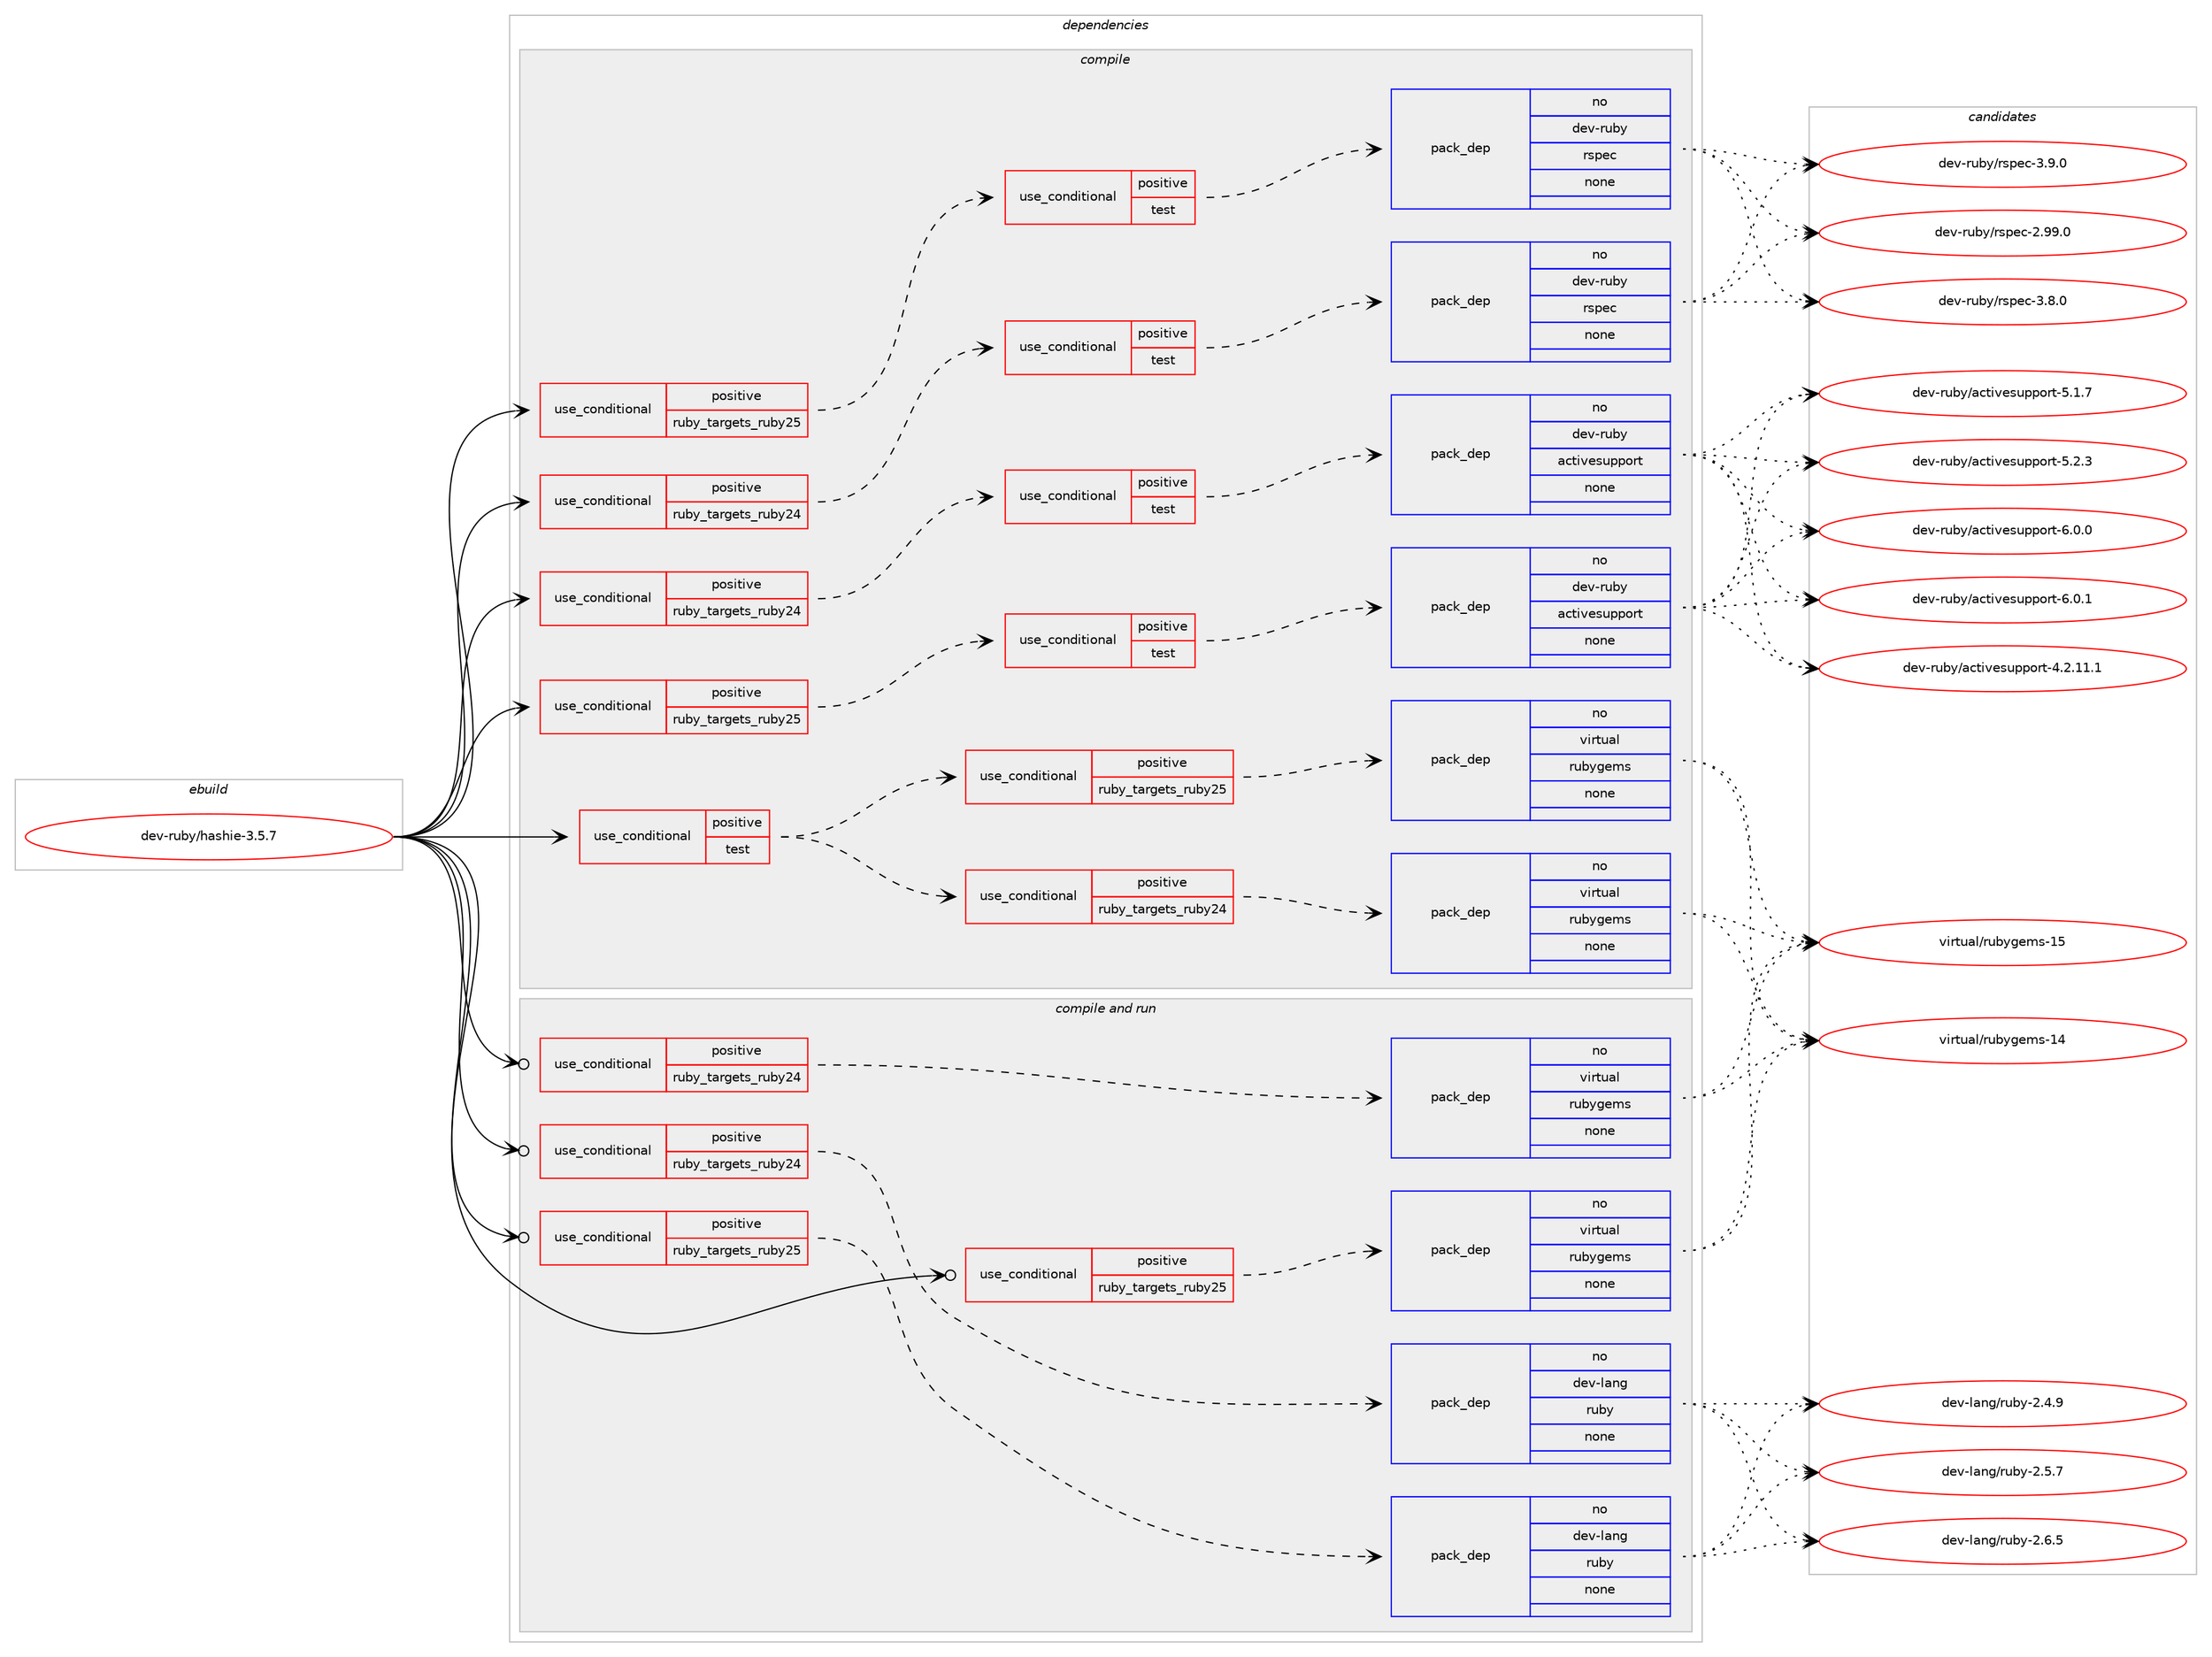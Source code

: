 digraph prolog {

# *************
# Graph options
# *************

newrank=true;
concentrate=true;
compound=true;
graph [rankdir=LR,fontname=Helvetica,fontsize=10,ranksep=1.5];#, ranksep=2.5, nodesep=0.2];
edge  [arrowhead=vee];
node  [fontname=Helvetica,fontsize=10];

# **********
# The ebuild
# **********

subgraph cluster_leftcol {
color=gray;
rank=same;
label=<<i>ebuild</i>>;
id [label="dev-ruby/hashie-3.5.7", color=red, width=4, href="../dev-ruby/hashie-3.5.7.svg"];
}

# ****************
# The dependencies
# ****************

subgraph cluster_midcol {
color=gray;
label=<<i>dependencies</i>>;
subgraph cluster_compile {
fillcolor="#eeeeee";
style=filled;
label=<<i>compile</i>>;
subgraph cond164577 {
dependency689580 [label=<<TABLE BORDER="0" CELLBORDER="1" CELLSPACING="0" CELLPADDING="4"><TR><TD ROWSPAN="3" CELLPADDING="10">use_conditional</TD></TR><TR><TD>positive</TD></TR><TR><TD>ruby_targets_ruby24</TD></TR></TABLE>>, shape=none, color=red];
subgraph cond164578 {
dependency689581 [label=<<TABLE BORDER="0" CELLBORDER="1" CELLSPACING="0" CELLPADDING="4"><TR><TD ROWSPAN="3" CELLPADDING="10">use_conditional</TD></TR><TR><TD>positive</TD></TR><TR><TD>test</TD></TR></TABLE>>, shape=none, color=red];
subgraph pack513036 {
dependency689582 [label=<<TABLE BORDER="0" CELLBORDER="1" CELLSPACING="0" CELLPADDING="4" WIDTH="220"><TR><TD ROWSPAN="6" CELLPADDING="30">pack_dep</TD></TR><TR><TD WIDTH="110">no</TD></TR><TR><TD>dev-ruby</TD></TR><TR><TD>activesupport</TD></TR><TR><TD>none</TD></TR><TR><TD></TD></TR></TABLE>>, shape=none, color=blue];
}
dependency689581:e -> dependency689582:w [weight=20,style="dashed",arrowhead="vee"];
}
dependency689580:e -> dependency689581:w [weight=20,style="dashed",arrowhead="vee"];
}
id:e -> dependency689580:w [weight=20,style="solid",arrowhead="vee"];
subgraph cond164579 {
dependency689583 [label=<<TABLE BORDER="0" CELLBORDER="1" CELLSPACING="0" CELLPADDING="4"><TR><TD ROWSPAN="3" CELLPADDING="10">use_conditional</TD></TR><TR><TD>positive</TD></TR><TR><TD>ruby_targets_ruby24</TD></TR></TABLE>>, shape=none, color=red];
subgraph cond164580 {
dependency689584 [label=<<TABLE BORDER="0" CELLBORDER="1" CELLSPACING="0" CELLPADDING="4"><TR><TD ROWSPAN="3" CELLPADDING="10">use_conditional</TD></TR><TR><TD>positive</TD></TR><TR><TD>test</TD></TR></TABLE>>, shape=none, color=red];
subgraph pack513037 {
dependency689585 [label=<<TABLE BORDER="0" CELLBORDER="1" CELLSPACING="0" CELLPADDING="4" WIDTH="220"><TR><TD ROWSPAN="6" CELLPADDING="30">pack_dep</TD></TR><TR><TD WIDTH="110">no</TD></TR><TR><TD>dev-ruby</TD></TR><TR><TD>rspec</TD></TR><TR><TD>none</TD></TR><TR><TD></TD></TR></TABLE>>, shape=none, color=blue];
}
dependency689584:e -> dependency689585:w [weight=20,style="dashed",arrowhead="vee"];
}
dependency689583:e -> dependency689584:w [weight=20,style="dashed",arrowhead="vee"];
}
id:e -> dependency689583:w [weight=20,style="solid",arrowhead="vee"];
subgraph cond164581 {
dependency689586 [label=<<TABLE BORDER="0" CELLBORDER="1" CELLSPACING="0" CELLPADDING="4"><TR><TD ROWSPAN="3" CELLPADDING="10">use_conditional</TD></TR><TR><TD>positive</TD></TR><TR><TD>ruby_targets_ruby25</TD></TR></TABLE>>, shape=none, color=red];
subgraph cond164582 {
dependency689587 [label=<<TABLE BORDER="0" CELLBORDER="1" CELLSPACING="0" CELLPADDING="4"><TR><TD ROWSPAN="3" CELLPADDING="10">use_conditional</TD></TR><TR><TD>positive</TD></TR><TR><TD>test</TD></TR></TABLE>>, shape=none, color=red];
subgraph pack513038 {
dependency689588 [label=<<TABLE BORDER="0" CELLBORDER="1" CELLSPACING="0" CELLPADDING="4" WIDTH="220"><TR><TD ROWSPAN="6" CELLPADDING="30">pack_dep</TD></TR><TR><TD WIDTH="110">no</TD></TR><TR><TD>dev-ruby</TD></TR><TR><TD>activesupport</TD></TR><TR><TD>none</TD></TR><TR><TD></TD></TR></TABLE>>, shape=none, color=blue];
}
dependency689587:e -> dependency689588:w [weight=20,style="dashed",arrowhead="vee"];
}
dependency689586:e -> dependency689587:w [weight=20,style="dashed",arrowhead="vee"];
}
id:e -> dependency689586:w [weight=20,style="solid",arrowhead="vee"];
subgraph cond164583 {
dependency689589 [label=<<TABLE BORDER="0" CELLBORDER="1" CELLSPACING="0" CELLPADDING="4"><TR><TD ROWSPAN="3" CELLPADDING="10">use_conditional</TD></TR><TR><TD>positive</TD></TR><TR><TD>ruby_targets_ruby25</TD></TR></TABLE>>, shape=none, color=red];
subgraph cond164584 {
dependency689590 [label=<<TABLE BORDER="0" CELLBORDER="1" CELLSPACING="0" CELLPADDING="4"><TR><TD ROWSPAN="3" CELLPADDING="10">use_conditional</TD></TR><TR><TD>positive</TD></TR><TR><TD>test</TD></TR></TABLE>>, shape=none, color=red];
subgraph pack513039 {
dependency689591 [label=<<TABLE BORDER="0" CELLBORDER="1" CELLSPACING="0" CELLPADDING="4" WIDTH="220"><TR><TD ROWSPAN="6" CELLPADDING="30">pack_dep</TD></TR><TR><TD WIDTH="110">no</TD></TR><TR><TD>dev-ruby</TD></TR><TR><TD>rspec</TD></TR><TR><TD>none</TD></TR><TR><TD></TD></TR></TABLE>>, shape=none, color=blue];
}
dependency689590:e -> dependency689591:w [weight=20,style="dashed",arrowhead="vee"];
}
dependency689589:e -> dependency689590:w [weight=20,style="dashed",arrowhead="vee"];
}
id:e -> dependency689589:w [weight=20,style="solid",arrowhead="vee"];
subgraph cond164585 {
dependency689592 [label=<<TABLE BORDER="0" CELLBORDER="1" CELLSPACING="0" CELLPADDING="4"><TR><TD ROWSPAN="3" CELLPADDING="10">use_conditional</TD></TR><TR><TD>positive</TD></TR><TR><TD>test</TD></TR></TABLE>>, shape=none, color=red];
subgraph cond164586 {
dependency689593 [label=<<TABLE BORDER="0" CELLBORDER="1" CELLSPACING="0" CELLPADDING="4"><TR><TD ROWSPAN="3" CELLPADDING="10">use_conditional</TD></TR><TR><TD>positive</TD></TR><TR><TD>ruby_targets_ruby24</TD></TR></TABLE>>, shape=none, color=red];
subgraph pack513040 {
dependency689594 [label=<<TABLE BORDER="0" CELLBORDER="1" CELLSPACING="0" CELLPADDING="4" WIDTH="220"><TR><TD ROWSPAN="6" CELLPADDING="30">pack_dep</TD></TR><TR><TD WIDTH="110">no</TD></TR><TR><TD>virtual</TD></TR><TR><TD>rubygems</TD></TR><TR><TD>none</TD></TR><TR><TD></TD></TR></TABLE>>, shape=none, color=blue];
}
dependency689593:e -> dependency689594:w [weight=20,style="dashed",arrowhead="vee"];
}
dependency689592:e -> dependency689593:w [weight=20,style="dashed",arrowhead="vee"];
subgraph cond164587 {
dependency689595 [label=<<TABLE BORDER="0" CELLBORDER="1" CELLSPACING="0" CELLPADDING="4"><TR><TD ROWSPAN="3" CELLPADDING="10">use_conditional</TD></TR><TR><TD>positive</TD></TR><TR><TD>ruby_targets_ruby25</TD></TR></TABLE>>, shape=none, color=red];
subgraph pack513041 {
dependency689596 [label=<<TABLE BORDER="0" CELLBORDER="1" CELLSPACING="0" CELLPADDING="4" WIDTH="220"><TR><TD ROWSPAN="6" CELLPADDING="30">pack_dep</TD></TR><TR><TD WIDTH="110">no</TD></TR><TR><TD>virtual</TD></TR><TR><TD>rubygems</TD></TR><TR><TD>none</TD></TR><TR><TD></TD></TR></TABLE>>, shape=none, color=blue];
}
dependency689595:e -> dependency689596:w [weight=20,style="dashed",arrowhead="vee"];
}
dependency689592:e -> dependency689595:w [weight=20,style="dashed",arrowhead="vee"];
}
id:e -> dependency689592:w [weight=20,style="solid",arrowhead="vee"];
}
subgraph cluster_compileandrun {
fillcolor="#eeeeee";
style=filled;
label=<<i>compile and run</i>>;
subgraph cond164588 {
dependency689597 [label=<<TABLE BORDER="0" CELLBORDER="1" CELLSPACING="0" CELLPADDING="4"><TR><TD ROWSPAN="3" CELLPADDING="10">use_conditional</TD></TR><TR><TD>positive</TD></TR><TR><TD>ruby_targets_ruby24</TD></TR></TABLE>>, shape=none, color=red];
subgraph pack513042 {
dependency689598 [label=<<TABLE BORDER="0" CELLBORDER="1" CELLSPACING="0" CELLPADDING="4" WIDTH="220"><TR><TD ROWSPAN="6" CELLPADDING="30">pack_dep</TD></TR><TR><TD WIDTH="110">no</TD></TR><TR><TD>dev-lang</TD></TR><TR><TD>ruby</TD></TR><TR><TD>none</TD></TR><TR><TD></TD></TR></TABLE>>, shape=none, color=blue];
}
dependency689597:e -> dependency689598:w [weight=20,style="dashed",arrowhead="vee"];
}
id:e -> dependency689597:w [weight=20,style="solid",arrowhead="odotvee"];
subgraph cond164589 {
dependency689599 [label=<<TABLE BORDER="0" CELLBORDER="1" CELLSPACING="0" CELLPADDING="4"><TR><TD ROWSPAN="3" CELLPADDING="10">use_conditional</TD></TR><TR><TD>positive</TD></TR><TR><TD>ruby_targets_ruby24</TD></TR></TABLE>>, shape=none, color=red];
subgraph pack513043 {
dependency689600 [label=<<TABLE BORDER="0" CELLBORDER="1" CELLSPACING="0" CELLPADDING="4" WIDTH="220"><TR><TD ROWSPAN="6" CELLPADDING="30">pack_dep</TD></TR><TR><TD WIDTH="110">no</TD></TR><TR><TD>virtual</TD></TR><TR><TD>rubygems</TD></TR><TR><TD>none</TD></TR><TR><TD></TD></TR></TABLE>>, shape=none, color=blue];
}
dependency689599:e -> dependency689600:w [weight=20,style="dashed",arrowhead="vee"];
}
id:e -> dependency689599:w [weight=20,style="solid",arrowhead="odotvee"];
subgraph cond164590 {
dependency689601 [label=<<TABLE BORDER="0" CELLBORDER="1" CELLSPACING="0" CELLPADDING="4"><TR><TD ROWSPAN="3" CELLPADDING="10">use_conditional</TD></TR><TR><TD>positive</TD></TR><TR><TD>ruby_targets_ruby25</TD></TR></TABLE>>, shape=none, color=red];
subgraph pack513044 {
dependency689602 [label=<<TABLE BORDER="0" CELLBORDER="1" CELLSPACING="0" CELLPADDING="4" WIDTH="220"><TR><TD ROWSPAN="6" CELLPADDING="30">pack_dep</TD></TR><TR><TD WIDTH="110">no</TD></TR><TR><TD>dev-lang</TD></TR><TR><TD>ruby</TD></TR><TR><TD>none</TD></TR><TR><TD></TD></TR></TABLE>>, shape=none, color=blue];
}
dependency689601:e -> dependency689602:w [weight=20,style="dashed",arrowhead="vee"];
}
id:e -> dependency689601:w [weight=20,style="solid",arrowhead="odotvee"];
subgraph cond164591 {
dependency689603 [label=<<TABLE BORDER="0" CELLBORDER="1" CELLSPACING="0" CELLPADDING="4"><TR><TD ROWSPAN="3" CELLPADDING="10">use_conditional</TD></TR><TR><TD>positive</TD></TR><TR><TD>ruby_targets_ruby25</TD></TR></TABLE>>, shape=none, color=red];
subgraph pack513045 {
dependency689604 [label=<<TABLE BORDER="0" CELLBORDER="1" CELLSPACING="0" CELLPADDING="4" WIDTH="220"><TR><TD ROWSPAN="6" CELLPADDING="30">pack_dep</TD></TR><TR><TD WIDTH="110">no</TD></TR><TR><TD>virtual</TD></TR><TR><TD>rubygems</TD></TR><TR><TD>none</TD></TR><TR><TD></TD></TR></TABLE>>, shape=none, color=blue];
}
dependency689603:e -> dependency689604:w [weight=20,style="dashed",arrowhead="vee"];
}
id:e -> dependency689603:w [weight=20,style="solid",arrowhead="odotvee"];
}
subgraph cluster_run {
fillcolor="#eeeeee";
style=filled;
label=<<i>run</i>>;
}
}

# **************
# The candidates
# **************

subgraph cluster_choices {
rank=same;
color=gray;
label=<<i>candidates</i>>;

subgraph choice513036 {
color=black;
nodesep=1;
choice1001011184511411798121479799116105118101115117112112111114116455246504649494649 [label="dev-ruby/activesupport-4.2.11.1", color=red, width=4,href="../dev-ruby/activesupport-4.2.11.1.svg"];
choice1001011184511411798121479799116105118101115117112112111114116455346494655 [label="dev-ruby/activesupport-5.1.7", color=red, width=4,href="../dev-ruby/activesupport-5.1.7.svg"];
choice1001011184511411798121479799116105118101115117112112111114116455346504651 [label="dev-ruby/activesupport-5.2.3", color=red, width=4,href="../dev-ruby/activesupport-5.2.3.svg"];
choice1001011184511411798121479799116105118101115117112112111114116455446484648 [label="dev-ruby/activesupport-6.0.0", color=red, width=4,href="../dev-ruby/activesupport-6.0.0.svg"];
choice1001011184511411798121479799116105118101115117112112111114116455446484649 [label="dev-ruby/activesupport-6.0.1", color=red, width=4,href="../dev-ruby/activesupport-6.0.1.svg"];
dependency689582:e -> choice1001011184511411798121479799116105118101115117112112111114116455246504649494649:w [style=dotted,weight="100"];
dependency689582:e -> choice1001011184511411798121479799116105118101115117112112111114116455346494655:w [style=dotted,weight="100"];
dependency689582:e -> choice1001011184511411798121479799116105118101115117112112111114116455346504651:w [style=dotted,weight="100"];
dependency689582:e -> choice1001011184511411798121479799116105118101115117112112111114116455446484648:w [style=dotted,weight="100"];
dependency689582:e -> choice1001011184511411798121479799116105118101115117112112111114116455446484649:w [style=dotted,weight="100"];
}
subgraph choice513037 {
color=black;
nodesep=1;
choice1001011184511411798121471141151121019945504657574648 [label="dev-ruby/rspec-2.99.0", color=red, width=4,href="../dev-ruby/rspec-2.99.0.svg"];
choice10010111845114117981214711411511210199455146564648 [label="dev-ruby/rspec-3.8.0", color=red, width=4,href="../dev-ruby/rspec-3.8.0.svg"];
choice10010111845114117981214711411511210199455146574648 [label="dev-ruby/rspec-3.9.0", color=red, width=4,href="../dev-ruby/rspec-3.9.0.svg"];
dependency689585:e -> choice1001011184511411798121471141151121019945504657574648:w [style=dotted,weight="100"];
dependency689585:e -> choice10010111845114117981214711411511210199455146564648:w [style=dotted,weight="100"];
dependency689585:e -> choice10010111845114117981214711411511210199455146574648:w [style=dotted,weight="100"];
}
subgraph choice513038 {
color=black;
nodesep=1;
choice1001011184511411798121479799116105118101115117112112111114116455246504649494649 [label="dev-ruby/activesupport-4.2.11.1", color=red, width=4,href="../dev-ruby/activesupport-4.2.11.1.svg"];
choice1001011184511411798121479799116105118101115117112112111114116455346494655 [label="dev-ruby/activesupport-5.1.7", color=red, width=4,href="../dev-ruby/activesupport-5.1.7.svg"];
choice1001011184511411798121479799116105118101115117112112111114116455346504651 [label="dev-ruby/activesupport-5.2.3", color=red, width=4,href="../dev-ruby/activesupport-5.2.3.svg"];
choice1001011184511411798121479799116105118101115117112112111114116455446484648 [label="dev-ruby/activesupport-6.0.0", color=red, width=4,href="../dev-ruby/activesupport-6.0.0.svg"];
choice1001011184511411798121479799116105118101115117112112111114116455446484649 [label="dev-ruby/activesupport-6.0.1", color=red, width=4,href="../dev-ruby/activesupport-6.0.1.svg"];
dependency689588:e -> choice1001011184511411798121479799116105118101115117112112111114116455246504649494649:w [style=dotted,weight="100"];
dependency689588:e -> choice1001011184511411798121479799116105118101115117112112111114116455346494655:w [style=dotted,weight="100"];
dependency689588:e -> choice1001011184511411798121479799116105118101115117112112111114116455346504651:w [style=dotted,weight="100"];
dependency689588:e -> choice1001011184511411798121479799116105118101115117112112111114116455446484648:w [style=dotted,weight="100"];
dependency689588:e -> choice1001011184511411798121479799116105118101115117112112111114116455446484649:w [style=dotted,weight="100"];
}
subgraph choice513039 {
color=black;
nodesep=1;
choice1001011184511411798121471141151121019945504657574648 [label="dev-ruby/rspec-2.99.0", color=red, width=4,href="../dev-ruby/rspec-2.99.0.svg"];
choice10010111845114117981214711411511210199455146564648 [label="dev-ruby/rspec-3.8.0", color=red, width=4,href="../dev-ruby/rspec-3.8.0.svg"];
choice10010111845114117981214711411511210199455146574648 [label="dev-ruby/rspec-3.9.0", color=red, width=4,href="../dev-ruby/rspec-3.9.0.svg"];
dependency689591:e -> choice1001011184511411798121471141151121019945504657574648:w [style=dotted,weight="100"];
dependency689591:e -> choice10010111845114117981214711411511210199455146564648:w [style=dotted,weight="100"];
dependency689591:e -> choice10010111845114117981214711411511210199455146574648:w [style=dotted,weight="100"];
}
subgraph choice513040 {
color=black;
nodesep=1;
choice118105114116117971084711411798121103101109115454952 [label="virtual/rubygems-14", color=red, width=4,href="../virtual/rubygems-14.svg"];
choice118105114116117971084711411798121103101109115454953 [label="virtual/rubygems-15", color=red, width=4,href="../virtual/rubygems-15.svg"];
dependency689594:e -> choice118105114116117971084711411798121103101109115454952:w [style=dotted,weight="100"];
dependency689594:e -> choice118105114116117971084711411798121103101109115454953:w [style=dotted,weight="100"];
}
subgraph choice513041 {
color=black;
nodesep=1;
choice118105114116117971084711411798121103101109115454952 [label="virtual/rubygems-14", color=red, width=4,href="../virtual/rubygems-14.svg"];
choice118105114116117971084711411798121103101109115454953 [label="virtual/rubygems-15", color=red, width=4,href="../virtual/rubygems-15.svg"];
dependency689596:e -> choice118105114116117971084711411798121103101109115454952:w [style=dotted,weight="100"];
dependency689596:e -> choice118105114116117971084711411798121103101109115454953:w [style=dotted,weight="100"];
}
subgraph choice513042 {
color=black;
nodesep=1;
choice10010111845108971101034711411798121455046524657 [label="dev-lang/ruby-2.4.9", color=red, width=4,href="../dev-lang/ruby-2.4.9.svg"];
choice10010111845108971101034711411798121455046534655 [label="dev-lang/ruby-2.5.7", color=red, width=4,href="../dev-lang/ruby-2.5.7.svg"];
choice10010111845108971101034711411798121455046544653 [label="dev-lang/ruby-2.6.5", color=red, width=4,href="../dev-lang/ruby-2.6.5.svg"];
dependency689598:e -> choice10010111845108971101034711411798121455046524657:w [style=dotted,weight="100"];
dependency689598:e -> choice10010111845108971101034711411798121455046534655:w [style=dotted,weight="100"];
dependency689598:e -> choice10010111845108971101034711411798121455046544653:w [style=dotted,weight="100"];
}
subgraph choice513043 {
color=black;
nodesep=1;
choice118105114116117971084711411798121103101109115454952 [label="virtual/rubygems-14", color=red, width=4,href="../virtual/rubygems-14.svg"];
choice118105114116117971084711411798121103101109115454953 [label="virtual/rubygems-15", color=red, width=4,href="../virtual/rubygems-15.svg"];
dependency689600:e -> choice118105114116117971084711411798121103101109115454952:w [style=dotted,weight="100"];
dependency689600:e -> choice118105114116117971084711411798121103101109115454953:w [style=dotted,weight="100"];
}
subgraph choice513044 {
color=black;
nodesep=1;
choice10010111845108971101034711411798121455046524657 [label="dev-lang/ruby-2.4.9", color=red, width=4,href="../dev-lang/ruby-2.4.9.svg"];
choice10010111845108971101034711411798121455046534655 [label="dev-lang/ruby-2.5.7", color=red, width=4,href="../dev-lang/ruby-2.5.7.svg"];
choice10010111845108971101034711411798121455046544653 [label="dev-lang/ruby-2.6.5", color=red, width=4,href="../dev-lang/ruby-2.6.5.svg"];
dependency689602:e -> choice10010111845108971101034711411798121455046524657:w [style=dotted,weight="100"];
dependency689602:e -> choice10010111845108971101034711411798121455046534655:w [style=dotted,weight="100"];
dependency689602:e -> choice10010111845108971101034711411798121455046544653:w [style=dotted,weight="100"];
}
subgraph choice513045 {
color=black;
nodesep=1;
choice118105114116117971084711411798121103101109115454952 [label="virtual/rubygems-14", color=red, width=4,href="../virtual/rubygems-14.svg"];
choice118105114116117971084711411798121103101109115454953 [label="virtual/rubygems-15", color=red, width=4,href="../virtual/rubygems-15.svg"];
dependency689604:e -> choice118105114116117971084711411798121103101109115454952:w [style=dotted,weight="100"];
dependency689604:e -> choice118105114116117971084711411798121103101109115454953:w [style=dotted,weight="100"];
}
}

}
